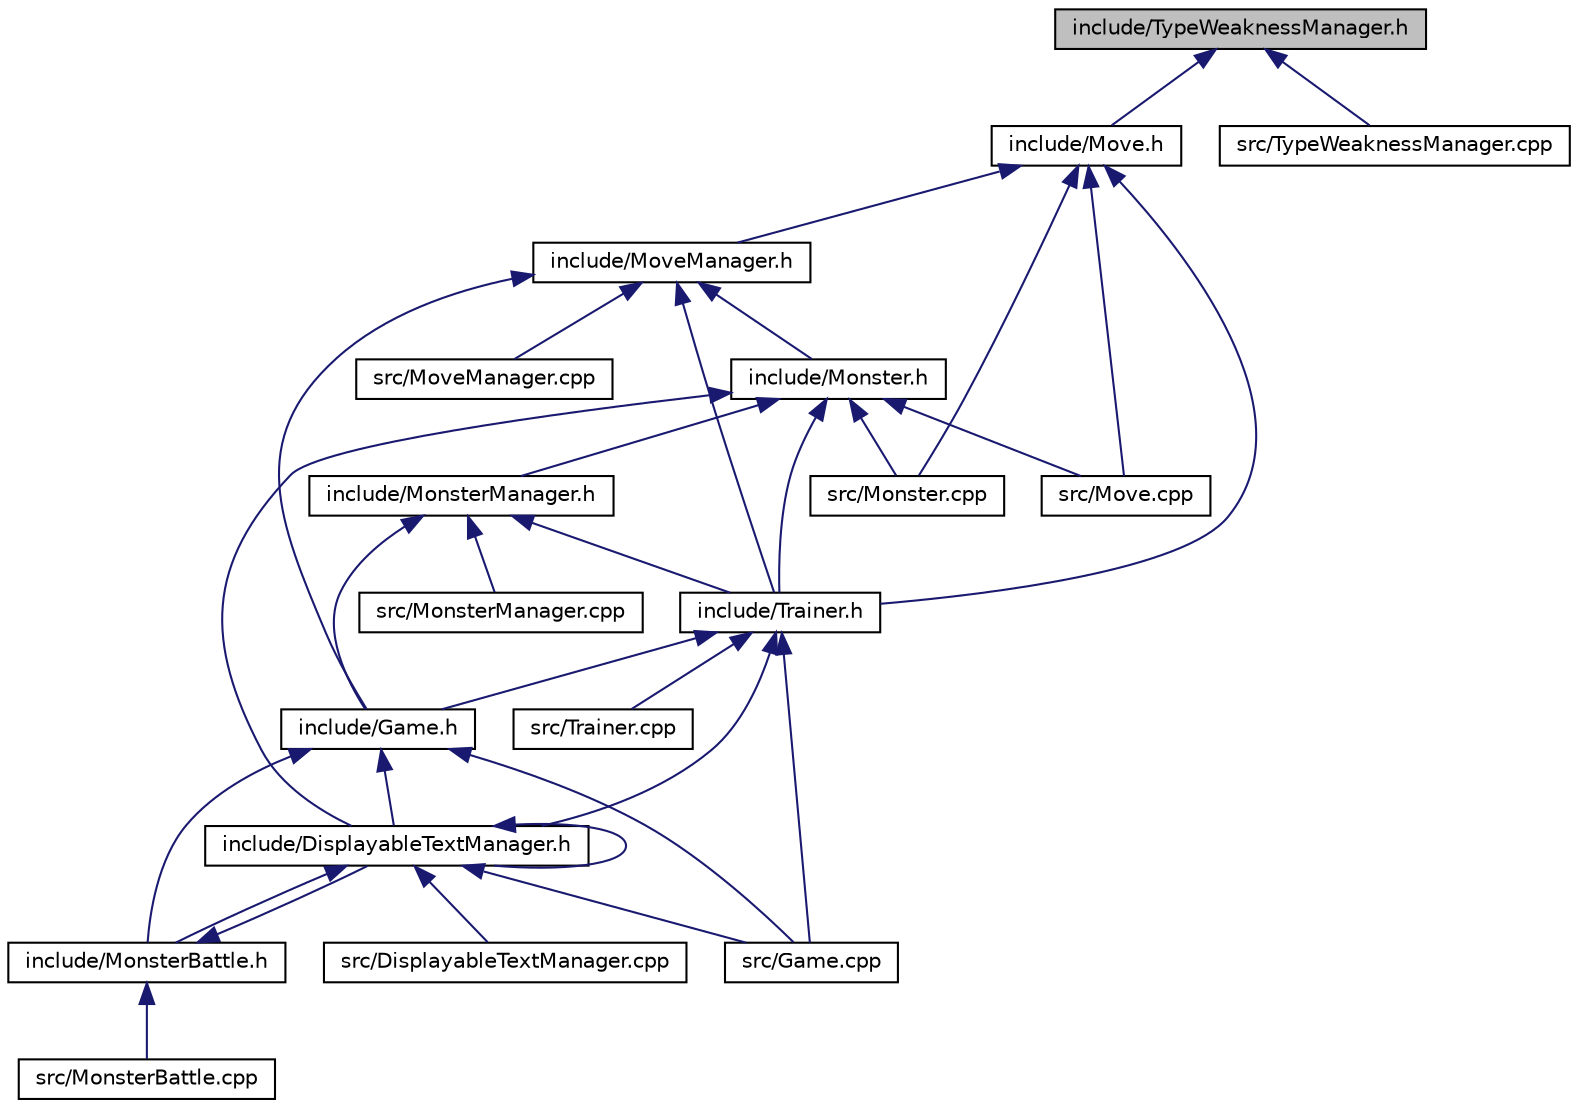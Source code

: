 digraph "include/TypeWeaknessManager.h"
{
  edge [fontname="Helvetica",fontsize="10",labelfontname="Helvetica",labelfontsize="10"];
  node [fontname="Helvetica",fontsize="10",shape=record];
  Node7 [label="include/TypeWeaknessManager.h",height=0.2,width=0.4,color="black", fillcolor="grey75", style="filled", fontcolor="black"];
  Node7 -> Node8 [dir="back",color="midnightblue",fontsize="10",style="solid"];
  Node8 [label="include/Move.h",height=0.2,width=0.4,color="black", fillcolor="white", style="filled",URL="$Move_8h.html"];
  Node8 -> Node9 [dir="back",color="midnightblue",fontsize="10",style="solid"];
  Node9 [label="include/MoveManager.h",height=0.2,width=0.4,color="black", fillcolor="white", style="filled",URL="$MoveManager_8h.html"];
  Node9 -> Node10 [dir="back",color="midnightblue",fontsize="10",style="solid"];
  Node10 [label="include/Monster.h",height=0.2,width=0.4,color="black", fillcolor="white", style="filled",URL="$Monster_8h.html"];
  Node10 -> Node11 [dir="back",color="midnightblue",fontsize="10",style="solid"];
  Node11 [label="include/DisplayableTextManager.h",height=0.2,width=0.4,color="black", fillcolor="white", style="filled",URL="$DisplayableTextManager_8h.html"];
  Node11 -> Node11 [dir="back",color="midnightblue",fontsize="10",style="solid"];
  Node11 -> Node12 [dir="back",color="midnightblue",fontsize="10",style="solid"];
  Node12 [label="include/MonsterBattle.h",height=0.2,width=0.4,color="black", fillcolor="white", style="filled",URL="$MonsterBattle_8h.html"];
  Node12 -> Node11 [dir="back",color="midnightblue",fontsize="10",style="solid"];
  Node12 -> Node13 [dir="back",color="midnightblue",fontsize="10",style="solid"];
  Node13 [label="src/MonsterBattle.cpp",height=0.2,width=0.4,color="black", fillcolor="white", style="filled",URL="$MonsterBattle_8cpp.html"];
  Node11 -> Node14 [dir="back",color="midnightblue",fontsize="10",style="solid"];
  Node14 [label="src/DisplayableTextManager.cpp",height=0.2,width=0.4,color="black", fillcolor="white", style="filled",URL="$DisplayableTextManager_8cpp.html"];
  Node11 -> Node15 [dir="back",color="midnightblue",fontsize="10",style="solid"];
  Node15 [label="src/Game.cpp",height=0.2,width=0.4,color="black", fillcolor="white", style="filled",URL="$Game_8cpp.html"];
  Node10 -> Node16 [dir="back",color="midnightblue",fontsize="10",style="solid"];
  Node16 [label="include/MonsterManager.h",height=0.2,width=0.4,color="black", fillcolor="white", style="filled",URL="$MonsterManager_8h.html"];
  Node16 -> Node17 [dir="back",color="midnightblue",fontsize="10",style="solid"];
  Node17 [label="include/Game.h",height=0.2,width=0.4,color="black", fillcolor="white", style="filled",URL="$Game_8h.html"];
  Node17 -> Node12 [dir="back",color="midnightblue",fontsize="10",style="solid"];
  Node17 -> Node11 [dir="back",color="midnightblue",fontsize="10",style="solid"];
  Node17 -> Node15 [dir="back",color="midnightblue",fontsize="10",style="solid"];
  Node16 -> Node18 [dir="back",color="midnightblue",fontsize="10",style="solid"];
  Node18 [label="include/Trainer.h",height=0.2,width=0.4,color="black", fillcolor="white", style="filled",URL="$Trainer_8h.html"];
  Node18 -> Node17 [dir="back",color="midnightblue",fontsize="10",style="solid"];
  Node18 -> Node11 [dir="back",color="midnightblue",fontsize="10",style="solid"];
  Node18 -> Node15 [dir="back",color="midnightblue",fontsize="10",style="solid"];
  Node18 -> Node19 [dir="back",color="midnightblue",fontsize="10",style="solid"];
  Node19 [label="src/Trainer.cpp",height=0.2,width=0.4,color="black", fillcolor="white", style="filled",URL="$Trainer_8cpp.html"];
  Node16 -> Node20 [dir="back",color="midnightblue",fontsize="10",style="solid"];
  Node20 [label="src/MonsterManager.cpp",height=0.2,width=0.4,color="black", fillcolor="white", style="filled",URL="$MonsterManager_8cpp.html"];
  Node10 -> Node18 [dir="back",color="midnightblue",fontsize="10",style="solid"];
  Node10 -> Node21 [dir="back",color="midnightblue",fontsize="10",style="solid"];
  Node21 [label="src/Monster.cpp",height=0.2,width=0.4,color="black", fillcolor="white", style="filled",URL="$Monster_8cpp.html"];
  Node10 -> Node22 [dir="back",color="midnightblue",fontsize="10",style="solid"];
  Node22 [label="src/Move.cpp",height=0.2,width=0.4,color="black", fillcolor="white", style="filled",URL="$Move_8cpp.html"];
  Node9 -> Node17 [dir="back",color="midnightblue",fontsize="10",style="solid"];
  Node9 -> Node18 [dir="back",color="midnightblue",fontsize="10",style="solid"];
  Node9 -> Node23 [dir="back",color="midnightblue",fontsize="10",style="solid"];
  Node23 [label="src/MoveManager.cpp",height=0.2,width=0.4,color="black", fillcolor="white", style="filled",URL="$MoveManager_8cpp.html"];
  Node8 -> Node18 [dir="back",color="midnightblue",fontsize="10",style="solid"];
  Node8 -> Node21 [dir="back",color="midnightblue",fontsize="10",style="solid"];
  Node8 -> Node22 [dir="back",color="midnightblue",fontsize="10",style="solid"];
  Node7 -> Node24 [dir="back",color="midnightblue",fontsize="10",style="solid"];
  Node24 [label="src/TypeWeaknessManager.cpp",height=0.2,width=0.4,color="black", fillcolor="white", style="filled",URL="$TypeWeaknessManager_8cpp.html"];
}
